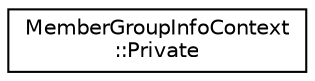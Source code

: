 digraph "类继承关系图"
{
 // INTERACTIVE_SVG=YES
 // LATEX_PDF_SIZE
  edge [fontname="Helvetica",fontsize="10",labelfontname="Helvetica",labelfontsize="10"];
  node [fontname="Helvetica",fontsize="10",shape=record];
  rankdir="LR";
  Node0 [label="MemberGroupInfoContext\l::Private",height=0.2,width=0.4,color="black", fillcolor="white", style="filled",URL="$dd/dcc/class_member_group_info_context_1_1_private.html",tooltip=" "];
}
